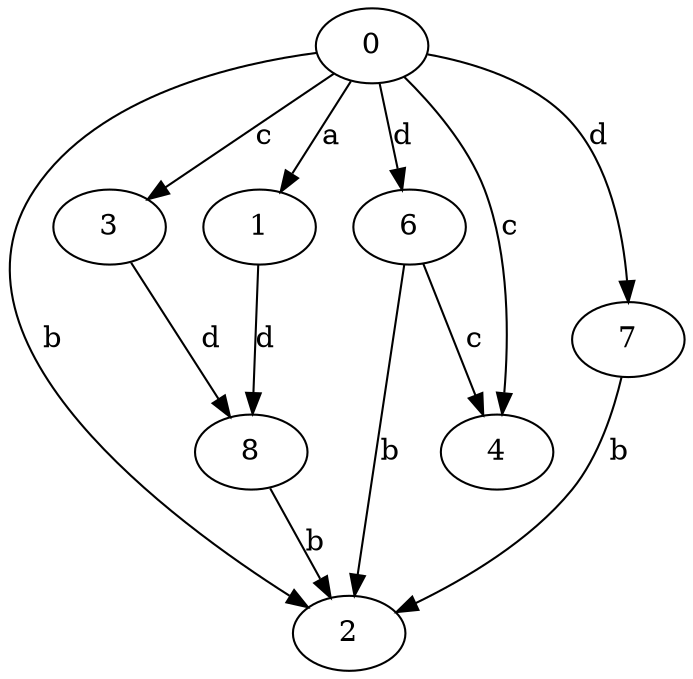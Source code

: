 strict digraph  {
0;
1;
2;
3;
4;
6;
7;
8;
0 -> 1  [label=a];
0 -> 2  [label=b];
0 -> 3  [label=c];
0 -> 4  [label=c];
0 -> 6  [label=d];
0 -> 7  [label=d];
1 -> 8  [label=d];
3 -> 8  [label=d];
6 -> 2  [label=b];
6 -> 4  [label=c];
7 -> 2  [label=b];
8 -> 2  [label=b];
}
